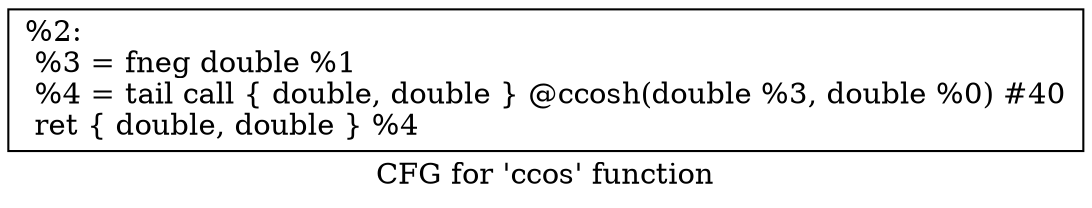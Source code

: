 digraph "CFG for 'ccos' function" {
	label="CFG for 'ccos' function";

	Node0x1ccef30 [shape=record,label="{%2:\l  %3 = fneg double %1\l  %4 = tail call \{ double, double \} @ccosh(double %3, double %0) #40\l  ret \{ double, double \} %4\l}"];
}
